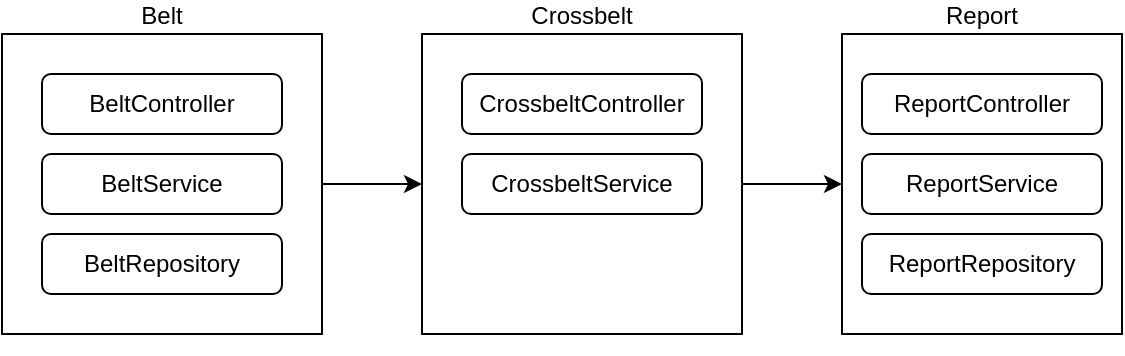 <mxfile version="24.1.0" type="device">
  <diagram name="Page-1" id="opSYaH2J1gWdcnBwjpQx">
    <mxGraphModel dx="1195" dy="678" grid="1" gridSize="10" guides="1" tooltips="1" connect="1" arrows="1" fold="1" page="1" pageScale="1" pageWidth="850" pageHeight="1100" math="0" shadow="0">
      <root>
        <mxCell id="0" />
        <mxCell id="1" parent="0" />
        <mxCell id="QX6qnde6JWg4k-6KLHOT-3" value="" style="edgeStyle=orthogonalEdgeStyle;rounded=0;orthogonalLoop=1;jettySize=auto;html=1;" parent="1" source="QX6qnde6JWg4k-6KLHOT-1" target="QX6qnde6JWg4k-6KLHOT-2" edge="1">
          <mxGeometry relative="1" as="geometry" />
        </mxCell>
        <mxCell id="QX6qnde6JWg4k-6KLHOT-1" value="Belt" style="rounded=0;whiteSpace=wrap;html=1;labelPosition=center;verticalLabelPosition=top;align=center;verticalAlign=bottom;aspect=fixed;" parent="1" vertex="1">
          <mxGeometry x="150" y="140" width="160" height="150.01" as="geometry" />
        </mxCell>
        <mxCell id="ZtgmJ8ed2L3JojrhqnTy-2" value="" style="edgeStyle=orthogonalEdgeStyle;rounded=0;orthogonalLoop=1;jettySize=auto;html=1;" edge="1" parent="1" source="QX6qnde6JWg4k-6KLHOT-2" target="ZtgmJ8ed2L3JojrhqnTy-1">
          <mxGeometry relative="1" as="geometry" />
        </mxCell>
        <mxCell id="QX6qnde6JWg4k-6KLHOT-2" value="Crossbelt" style="rounded=0;whiteSpace=wrap;html=1;labelPosition=center;verticalLabelPosition=top;align=center;verticalAlign=bottom;" parent="1" vertex="1">
          <mxGeometry x="360" y="140" width="160" height="150" as="geometry" />
        </mxCell>
        <mxCell id="ZtgmJ8ed2L3JojrhqnTy-11" value="" style="group;aspect=fixed;" vertex="1" connectable="0" parent="1">
          <mxGeometry x="170" y="160" width="120" height="110" as="geometry" />
        </mxCell>
        <mxCell id="ZtgmJ8ed2L3JojrhqnTy-5" value="BeltController" style="rounded=1;whiteSpace=wrap;html=1;" vertex="1" parent="ZtgmJ8ed2L3JojrhqnTy-11">
          <mxGeometry width="120.0" height="30" as="geometry" />
        </mxCell>
        <mxCell id="ZtgmJ8ed2L3JojrhqnTy-9" value="BeltService" style="rounded=1;whiteSpace=wrap;html=1;" vertex="1" parent="ZtgmJ8ed2L3JojrhqnTy-11">
          <mxGeometry y="40" width="120.0" height="30" as="geometry" />
        </mxCell>
        <mxCell id="ZtgmJ8ed2L3JojrhqnTy-10" value="BeltRepository" style="rounded=1;whiteSpace=wrap;html=1;" vertex="1" parent="ZtgmJ8ed2L3JojrhqnTy-11">
          <mxGeometry y="80" width="120.0" height="30" as="geometry" />
        </mxCell>
        <mxCell id="ZtgmJ8ed2L3JojrhqnTy-12" value="" style="group;aspect=fixed;" vertex="1" connectable="0" parent="1">
          <mxGeometry x="380" y="160" width="120" height="110" as="geometry" />
        </mxCell>
        <mxCell id="ZtgmJ8ed2L3JojrhqnTy-13" value="CrossbeltController" style="rounded=1;whiteSpace=wrap;html=1;" vertex="1" parent="ZtgmJ8ed2L3JojrhqnTy-12">
          <mxGeometry width="120.0" height="30" as="geometry" />
        </mxCell>
        <mxCell id="ZtgmJ8ed2L3JojrhqnTy-14" value="CrossbeltService" style="rounded=1;whiteSpace=wrap;html=1;" vertex="1" parent="ZtgmJ8ed2L3JojrhqnTy-12">
          <mxGeometry y="40" width="120.0" height="30" as="geometry" />
        </mxCell>
        <mxCell id="ZtgmJ8ed2L3JojrhqnTy-1" value="Report" style="rounded=0;whiteSpace=wrap;html=1;labelPosition=center;verticalLabelPosition=top;align=center;verticalAlign=bottom;" vertex="1" parent="1">
          <mxGeometry x="570" y="140" width="140" height="150" as="geometry" />
        </mxCell>
        <mxCell id="ZtgmJ8ed2L3JojrhqnTy-29" value="" style="group;aspect=fixed;" vertex="1" connectable="0" parent="1">
          <mxGeometry x="580" y="160" width="130" height="140" as="geometry" />
        </mxCell>
        <mxCell id="ZtgmJ8ed2L3JojrhqnTy-30" value="ReportController" style="rounded=1;whiteSpace=wrap;html=1;" vertex="1" parent="ZtgmJ8ed2L3JojrhqnTy-29">
          <mxGeometry width="120.0" height="30" as="geometry" />
        </mxCell>
        <mxCell id="ZtgmJ8ed2L3JojrhqnTy-32" value="ReportRepository" style="rounded=1;whiteSpace=wrap;html=1;" vertex="1" parent="ZtgmJ8ed2L3JojrhqnTy-29">
          <mxGeometry y="80" width="120.0" height="30" as="geometry" />
        </mxCell>
        <mxCell id="ZtgmJ8ed2L3JojrhqnTy-15" value="ReportService" style="rounded=1;whiteSpace=wrap;html=1;" vertex="1" parent="ZtgmJ8ed2L3JojrhqnTy-29">
          <mxGeometry y="40" width="120.0" height="30" as="geometry" />
        </mxCell>
      </root>
    </mxGraphModel>
  </diagram>
</mxfile>
